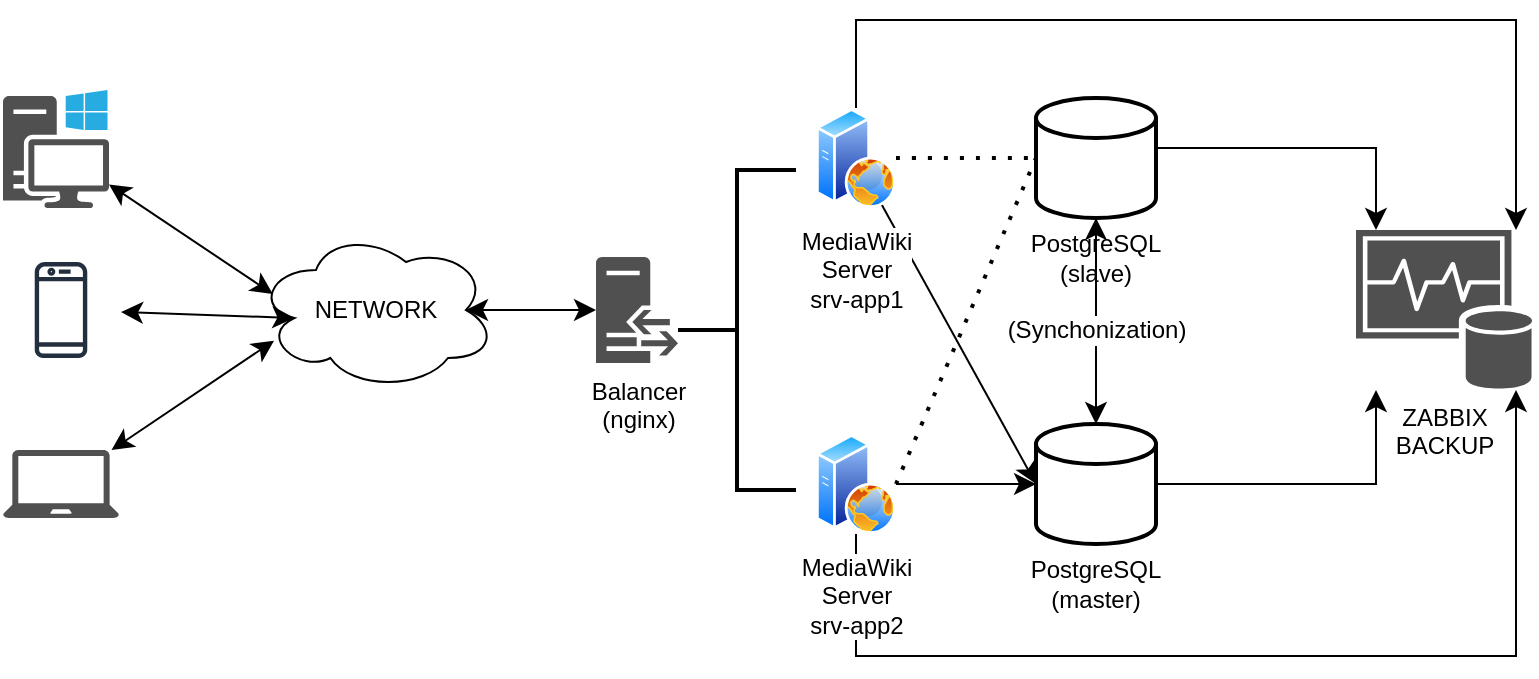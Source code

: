 <mxfile version="28.2.7">
  <diagram name="Страница — 1" id="XAAlhuVvWK68HCd9B0AD">
    <mxGraphModel dx="1013" dy="443" grid="1" gridSize="10" guides="1" tooltips="1" connect="1" arrows="1" fold="1" page="1" pageScale="1" pageWidth="827" pageHeight="1169" math="0" shadow="0">
      <root>
        <mxCell id="0" />
        <mxCell id="1" parent="0" />
        <mxCell id="JfAE23HBXYbSnwmwgVQx-70" value="(Synchonization&lt;span style=&quot;background-color: light-dark(#ffffff, var(--ge-dark-color, #121212)); color: light-dark(rgb(0, 0, 0), rgb(255, 255, 255));&quot;&gt;)&lt;/span&gt;" style="endArrow=classic;startArrow=classic;html=1;rounded=0;fontSize=12;startSize=8;endSize=8;curved=1;exitX=0.5;exitY=0;exitDx=0;exitDy=0;exitPerimeter=0;entryX=0.5;entryY=1;entryDx=0;entryDy=0;entryPerimeter=0;" edge="1" parent="1" source="JfAE23HBXYbSnwmwgVQx-14" target="JfAE23HBXYbSnwmwgVQx-16">
          <mxGeometry x="-0.087" width="50" height="50" relative="1" as="geometry">
            <mxPoint x="390" y="210" as="sourcePoint" />
            <mxPoint x="455" y="210" as="targetPoint" />
            <mxPoint as="offset" />
          </mxGeometry>
        </mxCell>
        <mxCell id="JfAE23HBXYbSnwmwgVQx-64" value="" style="edgeStyle=segmentEdgeStyle;endArrow=classic;html=1;curved=0;rounded=0;endSize=8;startSize=8;fontSize=12;exitX=0.5;exitY=1;exitDx=0;exitDy=0;" edge="1" parent="1" source="JfAE23HBXYbSnwmwgVQx-27" target="JfAE23HBXYbSnwmwgVQx-34">
          <mxGeometry width="50" height="50" relative="1" as="geometry">
            <mxPoint x="440" y="383" as="sourcePoint" />
            <mxPoint x="750" y="360" as="targetPoint" />
            <Array as="points">
              <mxPoint x="440" y="383" />
              <mxPoint x="770" y="383" />
            </Array>
          </mxGeometry>
        </mxCell>
        <mxCell id="JfAE23HBXYbSnwmwgVQx-2" value="NETWORK" style="ellipse;shape=cloud;whiteSpace=wrap;html=1;" vertex="1" parent="1">
          <mxGeometry x="140" y="170" width="120" height="80" as="geometry" />
        </mxCell>
        <mxCell id="JfAE23HBXYbSnwmwgVQx-6" value="" style="endArrow=classic;startArrow=classic;html=1;rounded=0;fontSize=12;startSize=8;endSize=8;curved=1;entryX=0.075;entryY=0.692;entryDx=0;entryDy=0;entryPerimeter=0;" edge="1" parent="1" source="JfAE23HBXYbSnwmwgVQx-21" target="JfAE23HBXYbSnwmwgVQx-2">
          <mxGeometry width="50" height="50" relative="1" as="geometry">
            <mxPoint x="68.32" y="297.32" as="sourcePoint" />
            <mxPoint x="120" y="270" as="targetPoint" />
          </mxGeometry>
        </mxCell>
        <mxCell id="JfAE23HBXYbSnwmwgVQx-7" value="" style="endArrow=classic;startArrow=classic;html=1;rounded=0;fontSize=12;startSize=8;endSize=8;curved=1;entryX=0.16;entryY=0.55;entryDx=0;entryDy=0;entryPerimeter=0;" edge="1" parent="1" source="JfAE23HBXYbSnwmwgVQx-18" target="JfAE23HBXYbSnwmwgVQx-2">
          <mxGeometry width="50" height="50" relative="1" as="geometry">
            <mxPoint x="70.32" y="217.32" as="sourcePoint" />
            <mxPoint x="150" y="217" as="targetPoint" />
          </mxGeometry>
        </mxCell>
        <mxCell id="JfAE23HBXYbSnwmwgVQx-8" value="" style="endArrow=classic;startArrow=classic;html=1;rounded=0;fontSize=12;startSize=8;endSize=8;curved=1;entryX=0.07;entryY=0.4;entryDx=0;entryDy=0;entryPerimeter=0;" edge="1" parent="1" source="JfAE23HBXYbSnwmwgVQx-19" target="JfAE23HBXYbSnwmwgVQx-2">
          <mxGeometry width="50" height="50" relative="1" as="geometry">
            <mxPoint x="71" y="140" as="sourcePoint" />
            <mxPoint x="159" y="134" as="targetPoint" />
          </mxGeometry>
        </mxCell>
        <mxCell id="JfAE23HBXYbSnwmwgVQx-14" value="&lt;div&gt;&lt;br&gt;&lt;/div&gt;&lt;div&gt;&lt;br&gt;&lt;/div&gt;&lt;div&gt;&lt;br&gt;&lt;/div&gt;&lt;div&gt;&lt;br&gt;&lt;/div&gt;&lt;div&gt;&lt;br&gt;&lt;/div&gt;&lt;div&gt;&lt;br&gt;&lt;/div&gt;&lt;div&gt;&lt;br&gt;&lt;/div&gt;PostgreSQL&lt;div&gt;(master)&lt;/div&gt;" style="strokeWidth=2;html=1;shape=mxgraph.flowchart.database;whiteSpace=wrap;" vertex="1" parent="1">
          <mxGeometry x="530" y="267" width="60" height="60" as="geometry" />
        </mxCell>
        <mxCell id="JfAE23HBXYbSnwmwgVQx-16" value="&lt;div&gt;&lt;br&gt;&lt;/div&gt;&lt;div&gt;&lt;div&gt;&lt;br&gt;&lt;/div&gt;&lt;div&gt;&lt;br&gt;&lt;/div&gt;&lt;div&gt;&lt;br&gt;&lt;/div&gt;&lt;div&gt;&lt;br&gt;&lt;/div&gt;&lt;div&gt;&lt;br&gt;&lt;/div&gt;&lt;div&gt;&lt;br&gt;&lt;/div&gt;PostgreSQL&lt;div&gt;(slave)&lt;/div&gt;&lt;/div&gt;" style="strokeWidth=2;html=1;shape=mxgraph.flowchart.database;whiteSpace=wrap;" vertex="1" parent="1">
          <mxGeometry x="530" y="104" width="60" height="60" as="geometry" />
        </mxCell>
        <mxCell id="JfAE23HBXYbSnwmwgVQx-18" value="&lt;div&gt;&lt;br&gt;&lt;/div&gt;&lt;div&gt;&lt;br&gt;&lt;/div&gt;" style="sketch=0;outlineConnect=0;fontColor=#232F3E;gradientColor=none;strokeColor=#232F3E;fillColor=#ffffff;dashed=0;verticalLabelPosition=bottom;verticalAlign=top;align=center;html=1;fontSize=12;fontStyle=0;aspect=fixed;shape=mxgraph.aws4.resourceIcon;resIcon=mxgraph.aws4.mobile_client;" vertex="1" parent="1">
          <mxGeometry x="12.5" y="180" width="60" height="60" as="geometry" />
        </mxCell>
        <mxCell id="JfAE23HBXYbSnwmwgVQx-19" value="" style="sketch=0;pointerEvents=1;shadow=0;dashed=0;html=1;strokeColor=none;fillColor=#505050;labelPosition=center;verticalLabelPosition=bottom;verticalAlign=top;outlineConnect=0;align=center;shape=mxgraph.office.devices.workstation_pc;" vertex="1" parent="1">
          <mxGeometry x="13.5" y="100" width="53" height="59" as="geometry" />
        </mxCell>
        <mxCell id="JfAE23HBXYbSnwmwgVQx-21" value="" style="sketch=0;pointerEvents=1;shadow=0;dashed=0;html=1;strokeColor=none;fillColor=#505050;labelPosition=center;verticalLabelPosition=bottom;verticalAlign=top;outlineConnect=0;align=center;shape=mxgraph.office.devices.laptop;" vertex="1" parent="1">
          <mxGeometry x="13.5" y="280" width="58" height="34" as="geometry" />
        </mxCell>
        <mxCell id="JfAE23HBXYbSnwmwgVQx-22" value="Balancer&lt;div&gt;(nginx)&lt;/div&gt;" style="sketch=0;pointerEvents=1;shadow=0;dashed=0;html=1;strokeColor=none;fillColor=#505050;labelPosition=center;verticalLabelPosition=bottom;verticalAlign=top;outlineConnect=0;align=center;shape=mxgraph.office.servers.reverse_proxy;" vertex="1" parent="1">
          <mxGeometry x="310" y="183.5" width="41" height="53" as="geometry" />
        </mxCell>
        <mxCell id="JfAE23HBXYbSnwmwgVQx-25" value="" style="endArrow=classic;startArrow=classic;html=1;rounded=0;fontSize=12;startSize=8;endSize=8;curved=1;exitX=0.875;exitY=0.5;exitDx=0;exitDy=0;exitPerimeter=0;" edge="1" parent="1" source="JfAE23HBXYbSnwmwgVQx-2" target="JfAE23HBXYbSnwmwgVQx-22">
          <mxGeometry width="50" height="50" relative="1" as="geometry">
            <mxPoint x="390" y="260" as="sourcePoint" />
            <mxPoint x="440" y="210" as="targetPoint" />
          </mxGeometry>
        </mxCell>
        <mxCell id="JfAE23HBXYbSnwmwgVQx-51" value="" style="edgeStyle=none;curved=1;rounded=0;orthogonalLoop=1;jettySize=auto;html=1;fontSize=12;startSize=8;endSize=8;entryX=0;entryY=0.5;entryDx=0;entryDy=0;entryPerimeter=0;" edge="1" parent="1" source="JfAE23HBXYbSnwmwgVQx-26" target="JfAE23HBXYbSnwmwgVQx-14">
          <mxGeometry relative="1" as="geometry" />
        </mxCell>
        <mxCell id="JfAE23HBXYbSnwmwgVQx-26" value="MediaWiki&lt;div&gt;Server&lt;/div&gt;&lt;div&gt;srv-app1&lt;/div&gt;" style="image;aspect=fixed;perimeter=ellipsePerimeter;html=1;align=center;shadow=0;dashed=0;spacingTop=3;image=img/lib/active_directory/web_server.svg;" vertex="1" parent="1">
          <mxGeometry x="420" y="109" width="40" height="50" as="geometry" />
        </mxCell>
        <mxCell id="JfAE23HBXYbSnwmwgVQx-53" value="" style="edgeStyle=none;curved=1;rounded=0;orthogonalLoop=1;jettySize=auto;html=1;fontSize=12;startSize=8;endSize=8;" edge="1" parent="1" source="JfAE23HBXYbSnwmwgVQx-27" target="JfAE23HBXYbSnwmwgVQx-14">
          <mxGeometry relative="1" as="geometry" />
        </mxCell>
        <mxCell id="JfAE23HBXYbSnwmwgVQx-27" value="MediaWiki&lt;div&gt;Server&lt;/div&gt;&lt;div&gt;srv-app2&lt;/div&gt;" style="image;aspect=fixed;perimeter=ellipsePerimeter;html=1;align=center;shadow=0;dashed=0;spacingTop=3;image=img/lib/active_directory/web_server.svg;" vertex="1" parent="1">
          <mxGeometry x="420" y="272" width="40" height="50" as="geometry" />
        </mxCell>
        <mxCell id="JfAE23HBXYbSnwmwgVQx-34" value="ZABBIX&lt;div&gt;BACKUP&lt;/div&gt;" style="sketch=0;shadow=0;dashed=0;html=1;strokeColor=none;fillColor=#505050;labelPosition=center;verticalLabelPosition=bottom;verticalAlign=top;outlineConnect=0;align=center;shape=mxgraph.office.databases.monitoring_store;" vertex="1" parent="1">
          <mxGeometry x="690" y="170" width="88" height="80" as="geometry" />
        </mxCell>
        <mxCell id="JfAE23HBXYbSnwmwgVQx-42" value="" style="strokeWidth=2;html=1;shape=mxgraph.flowchart.annotation_2;align=left;labelPosition=right;pointerEvents=1;" vertex="1" parent="1">
          <mxGeometry x="351" y="140" width="59" height="160" as="geometry" />
        </mxCell>
        <mxCell id="JfAE23HBXYbSnwmwgVQx-58" value="" style="endArrow=none;dashed=1;html=1;dashPattern=1 3;strokeWidth=2;rounded=0;fontSize=12;startSize=8;endSize=8;curved=1;entryX=0;entryY=0.5;entryDx=0;entryDy=0;entryPerimeter=0;exitX=1;exitY=0.5;exitDx=0;exitDy=0;" edge="1" parent="1" source="JfAE23HBXYbSnwmwgVQx-26" target="JfAE23HBXYbSnwmwgVQx-16">
          <mxGeometry width="50" height="50" relative="1" as="geometry">
            <mxPoint x="480" y="200" as="sourcePoint" />
            <mxPoint x="530" y="150" as="targetPoint" />
          </mxGeometry>
        </mxCell>
        <mxCell id="JfAE23HBXYbSnwmwgVQx-59" value="" style="endArrow=none;dashed=1;html=1;dashPattern=1 3;strokeWidth=2;rounded=0;fontSize=12;startSize=8;endSize=8;curved=1;entryX=0;entryY=0.5;entryDx=0;entryDy=0;entryPerimeter=0;exitX=1;exitY=0.5;exitDx=0;exitDy=0;" edge="1" parent="1" source="JfAE23HBXYbSnwmwgVQx-27" target="JfAE23HBXYbSnwmwgVQx-16">
          <mxGeometry width="50" height="50" relative="1" as="geometry">
            <mxPoint x="470" y="236.5" as="sourcePoint" />
            <mxPoint x="540" y="236.5" as="targetPoint" />
          </mxGeometry>
        </mxCell>
        <mxCell id="JfAE23HBXYbSnwmwgVQx-62" value="" style="edgeStyle=segmentEdgeStyle;endArrow=classic;html=1;curved=0;rounded=0;endSize=8;startSize=8;fontSize=12;exitX=1;exitY=0.5;exitDx=0;exitDy=0;exitPerimeter=0;" edge="1" parent="1" source="JfAE23HBXYbSnwmwgVQx-14" target="JfAE23HBXYbSnwmwgVQx-34">
          <mxGeometry width="50" height="50" relative="1" as="geometry">
            <mxPoint x="610" y="300" as="sourcePoint" />
            <mxPoint x="750" y="250" as="targetPoint" />
            <Array as="points">
              <mxPoint x="700" y="297" />
            </Array>
          </mxGeometry>
        </mxCell>
        <mxCell id="JfAE23HBXYbSnwmwgVQx-63" value="" style="edgeStyle=segmentEdgeStyle;endArrow=classic;html=1;curved=0;rounded=0;endSize=8;startSize=8;fontSize=12;exitX=1;exitY=0.5;exitDx=0;exitDy=0;exitPerimeter=0;" edge="1" parent="1" target="JfAE23HBXYbSnwmwgVQx-34">
          <mxGeometry width="50" height="50" relative="1" as="geometry">
            <mxPoint x="590" y="129" as="sourcePoint" />
            <mxPoint x="759" y="60" as="targetPoint" />
            <Array as="points">
              <mxPoint x="700" y="129" />
            </Array>
          </mxGeometry>
        </mxCell>
        <mxCell id="JfAE23HBXYbSnwmwgVQx-66" value="" style="edgeStyle=segmentEdgeStyle;endArrow=classic;html=1;curved=0;rounded=0;endSize=8;startSize=8;fontSize=12;exitX=0.5;exitY=0;exitDx=0;exitDy=0;" edge="1" parent="1" source="JfAE23HBXYbSnwmwgVQx-26" target="JfAE23HBXYbSnwmwgVQx-34">
          <mxGeometry width="50" height="50" relative="1" as="geometry">
            <mxPoint x="440" y="4" as="sourcePoint" />
            <mxPoint x="770" y="-90" as="targetPoint" />
            <Array as="points">
              <mxPoint x="440" y="65" />
              <mxPoint x="770" y="65" />
            </Array>
          </mxGeometry>
        </mxCell>
      </root>
    </mxGraphModel>
  </diagram>
</mxfile>
